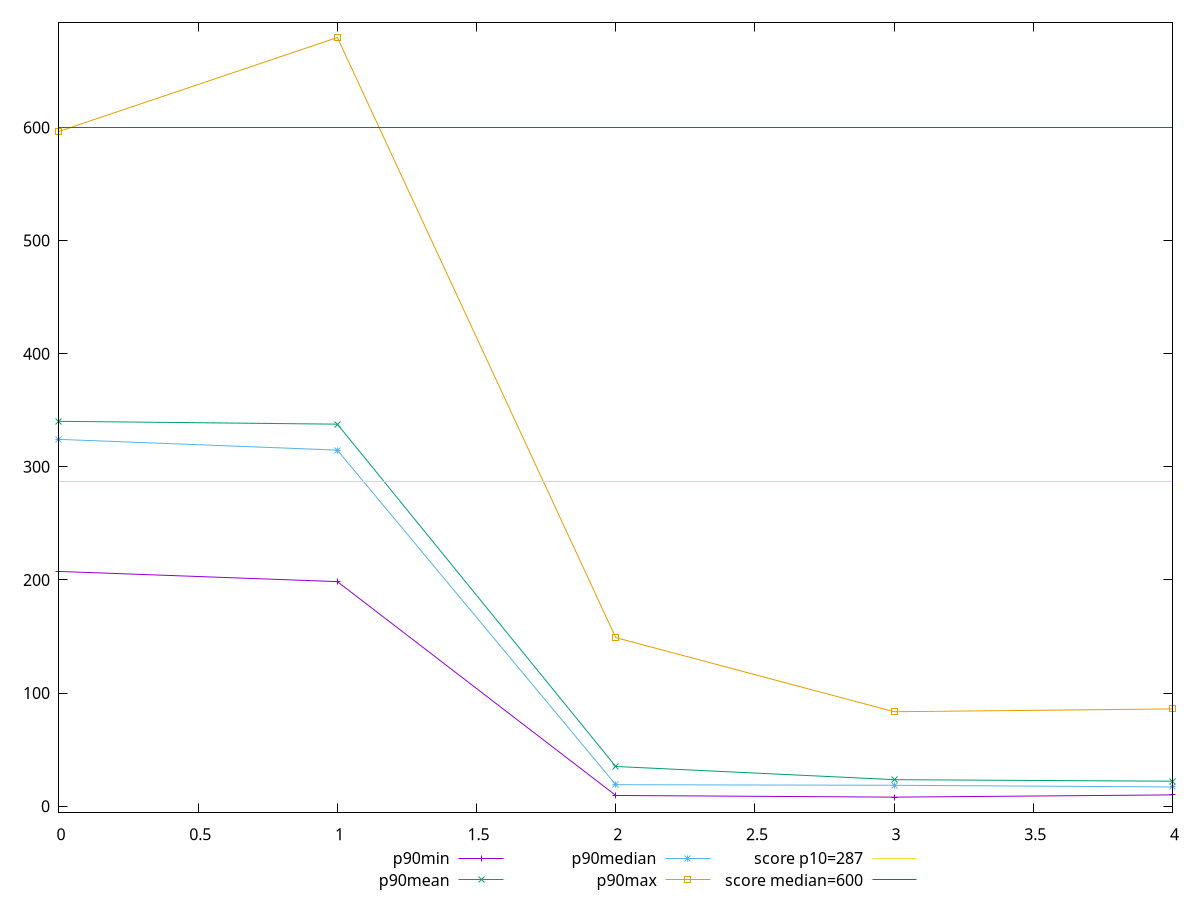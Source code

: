 reset

$p90Min <<EOF
0 207.5
1 198.5
2 9.5
3 8
4 10
EOF

$p90Mean <<EOF
0 340.22340425531917
1 337.7070478723404
2 35.09064361702129
3 23.44726808510638
4 22.095744680851062
EOF

$p90Median <<EOF
0 324.25000000000045
1 314.75000000000045
2 19
3 18.5
4 17
EOF

$p90Max <<EOF
0 596.4999999999991
1 679.4999999999991
2 149.00000000000023
3 83.5
4 86
EOF

set key outside below
set xrange [0:4]
set yrange [-5.429999999999982:692.929999999999]
set trange [-5.429999999999982:692.929999999999]
set terminal svg size 640, 560 enhanced background rgb 'white'
set output "report_00017_2021-02-10T15-08-03.406Z/total-blocking-time/progression/value.svg"

plot $p90Min title "p90min" with linespoints, \
     $p90Mean title "p90mean" with linespoints, \
     $p90Median title "p90median" with linespoints, \
     $p90Max title "p90max" with linespoints, \
     287 title "score p10=287", \
     600 title "score median=600"

reset
